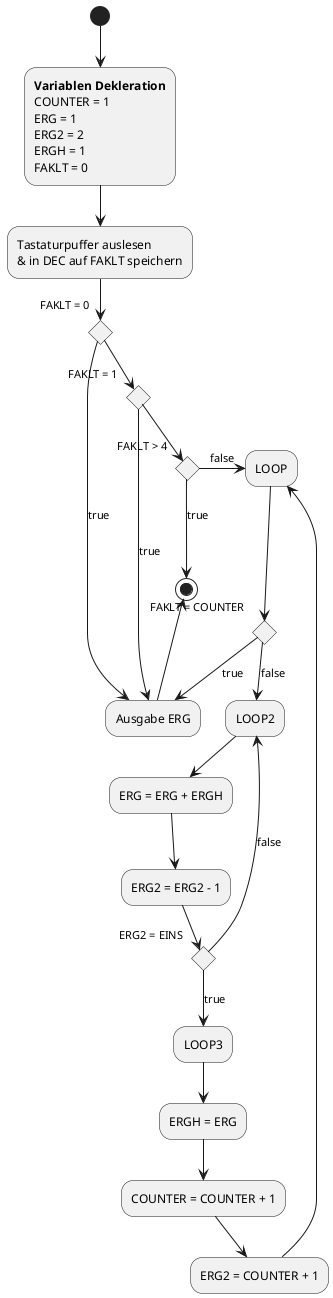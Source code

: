@startuml
'https://plantuml.com/activity-diagram-beta
(*) --> "**Variablen Dekleration**
          COUNTER = 1
          ERG = 1
          ERG2 = 2
          ERGH = 1
          FAKLT = 0
          "

-->"Tastaturpuffer auslesen
    & in DEC auf FAKLT speichern"

if "FAKLT = 0" then
--> [true]"Ausgabe ERG"
-left->(*)
else
    -->if "FAKLT = 1" then
    -> [true]"Ausgabe ERG"
    else
        if "FAKLT > 4" then
        -->[true](*)
        else
        ->[false]"LOOP"
        Endif
        Endif
        Endif

--->if "FAKLT = COUNTER" then
    -->[true]"Ausgabe ERG"
    else
    -->[false]"LOOP2"
    Endif

-->"ERG = ERG + ERGH"
-->"ERG2 = ERG2 - 1"

if "ERG2 = EINS" then
    -->[true]"LOOP3"
    -->"ERGH = ERG"
    -->"COUNTER = COUNTER + 1"
    -->"ERG2 = COUNTER + 1"
    -->"LOOP"
    else
    -->[false]"LOOP2"
    Endif








@enduml
